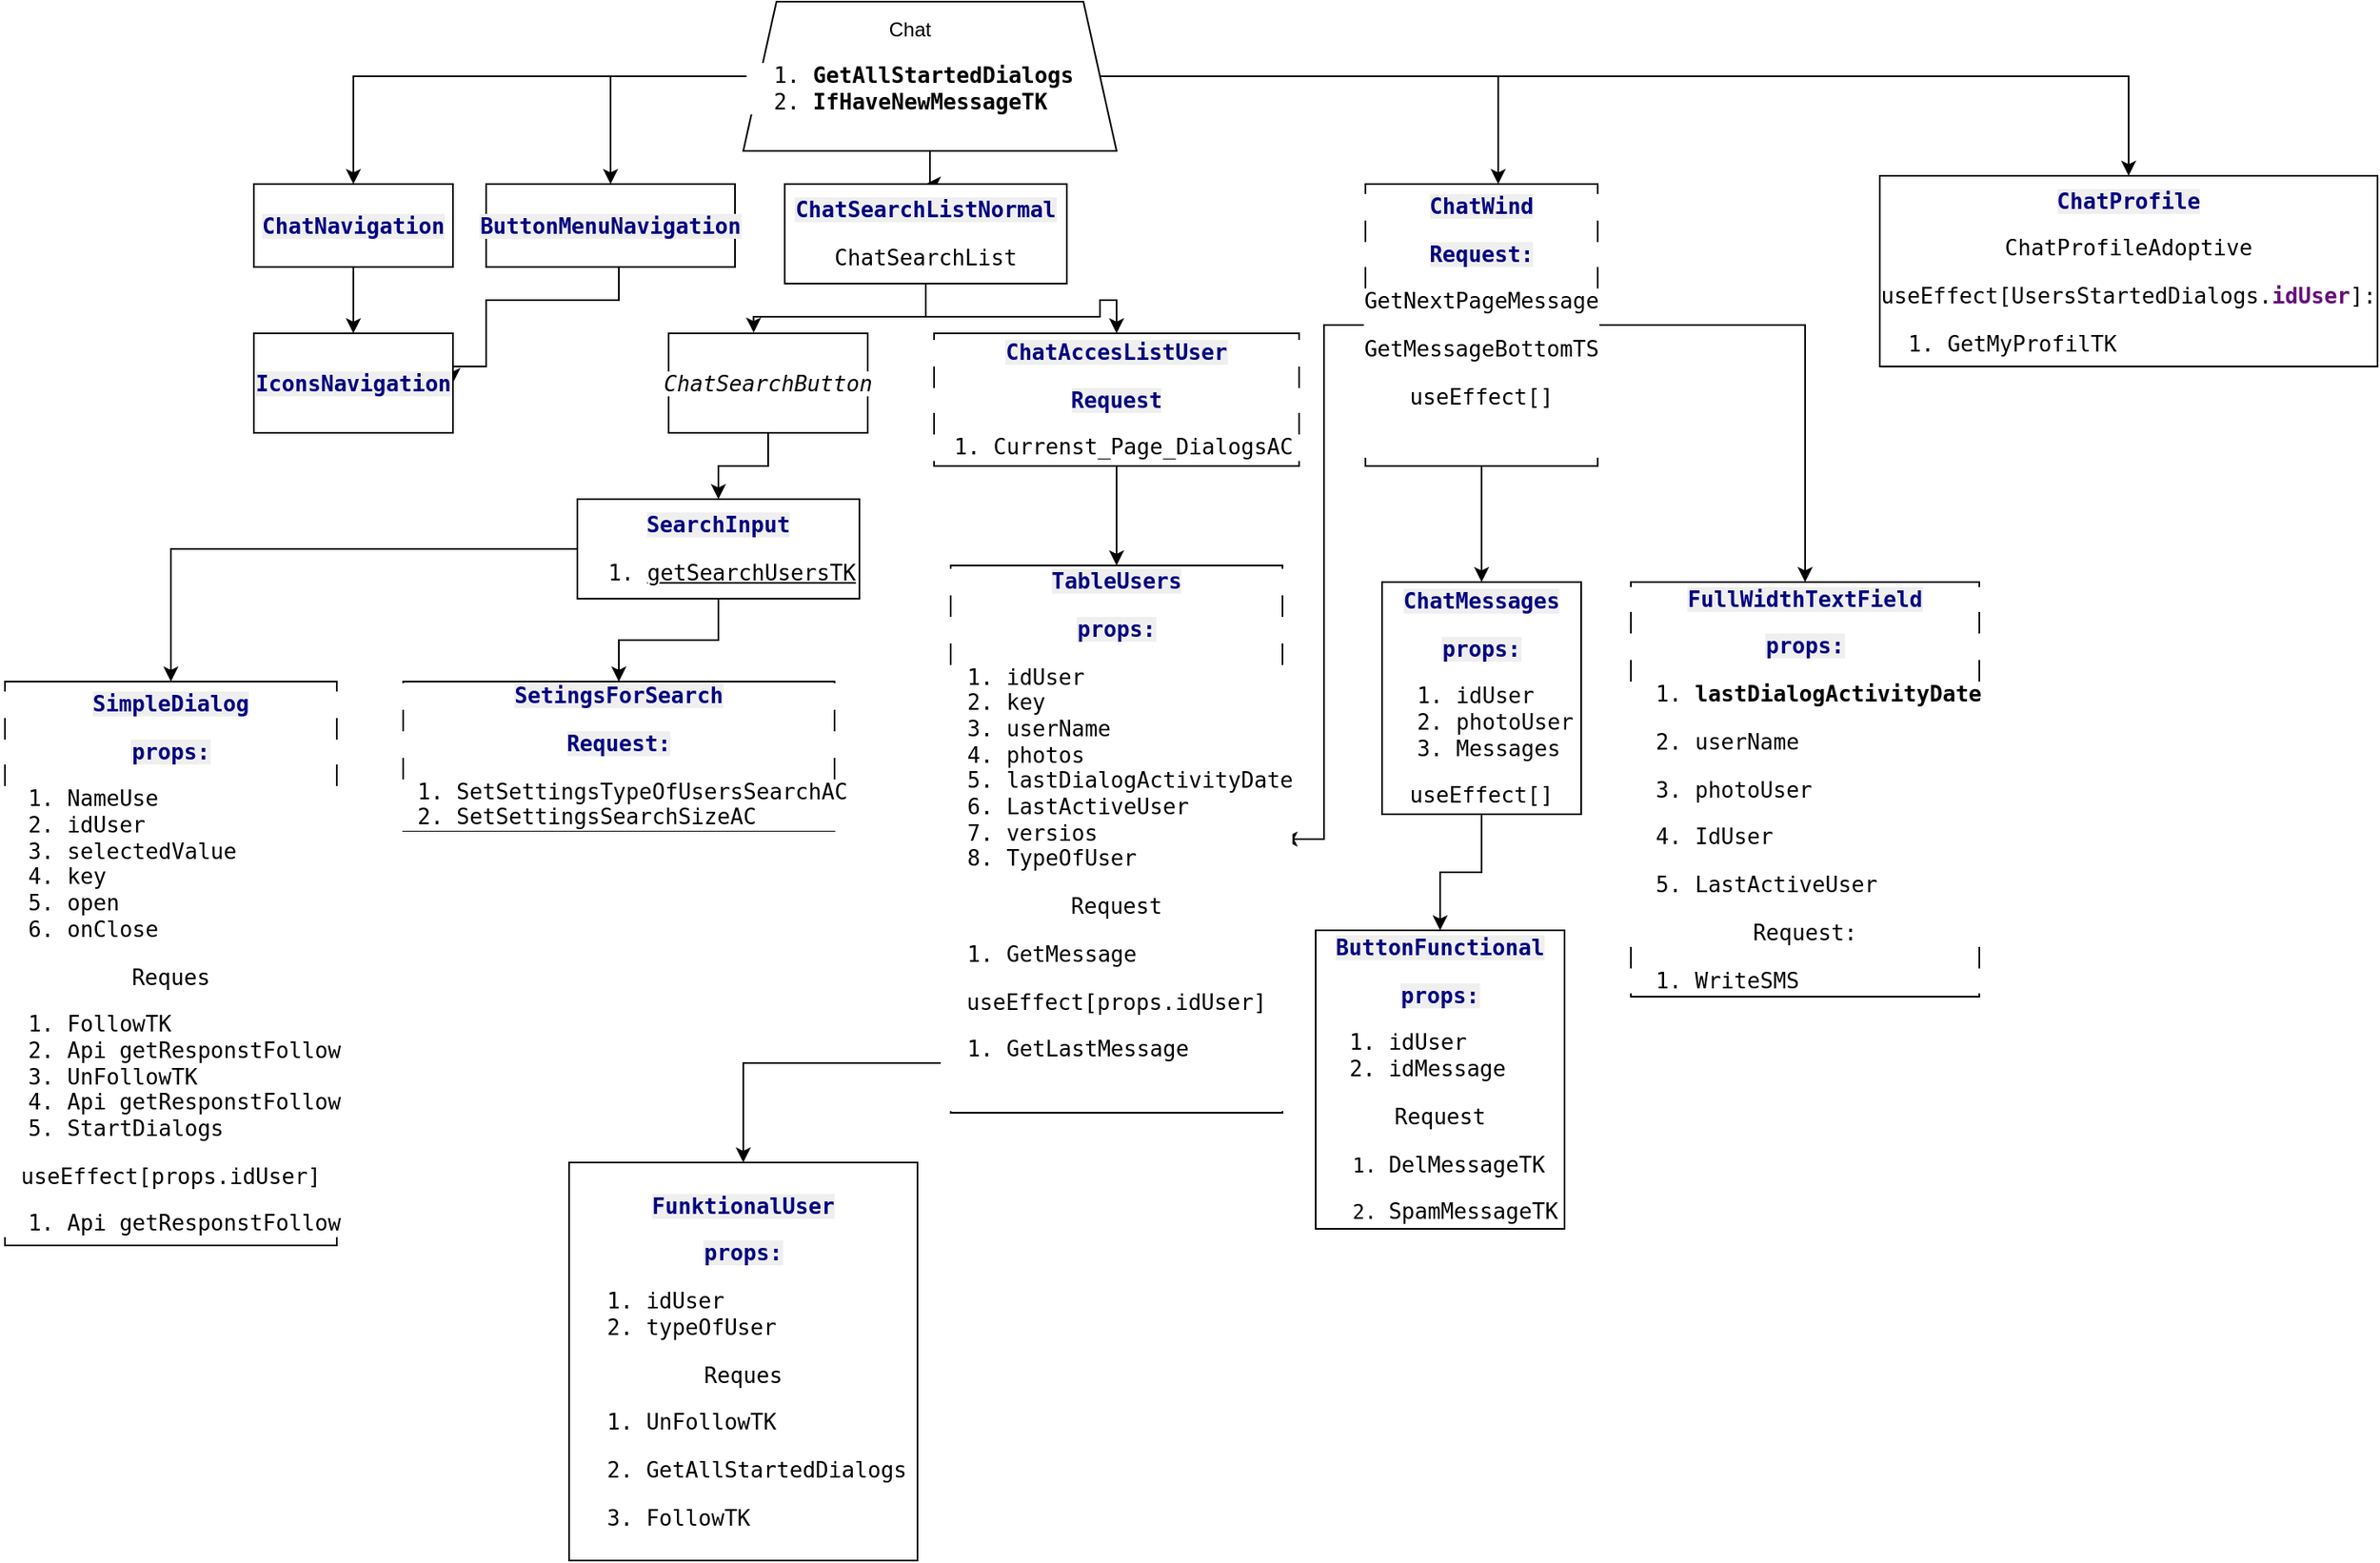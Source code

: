 <mxfile version="21.0.8" type="github"><diagram name="Page-1" id="E1EqeKyKdgdfcU3Eb4Ar"><mxGraphModel dx="2372" dy="825" grid="1" gridSize="10" guides="1" tooltips="1" connect="1" arrows="1" fold="1" page="1" pageScale="1" pageWidth="850" pageHeight="1100" math="0" shadow="0"><root><mxCell id="0"/><mxCell id="1" parent="0"/><mxCell id="vgp3z5RlEEKJQW33sawf-9" style="edgeStyle=orthogonalEdgeStyle;rounded=0;orthogonalLoop=1;jettySize=auto;html=1;" edge="1" parent="1" source="vgp3z5RlEEKJQW33sawf-1" target="vgp3z5RlEEKJQW33sawf-2"><mxGeometry relative="1" as="geometry"/></mxCell><mxCell id="vgp3z5RlEEKJQW33sawf-10" style="edgeStyle=orthogonalEdgeStyle;rounded=0;orthogonalLoop=1;jettySize=auto;html=1;entryX=0.5;entryY=0;entryDx=0;entryDy=0;" edge="1" parent="1" source="vgp3z5RlEEKJQW33sawf-1" target="vgp3z5RlEEKJQW33sawf-3"><mxGeometry relative="1" as="geometry"/></mxCell><mxCell id="vgp3z5RlEEKJQW33sawf-11" style="edgeStyle=orthogonalEdgeStyle;rounded=0;orthogonalLoop=1;jettySize=auto;html=1;" edge="1" parent="1" source="vgp3z5RlEEKJQW33sawf-1" target="vgp3z5RlEEKJQW33sawf-4"><mxGeometry relative="1" as="geometry"/></mxCell><mxCell id="vgp3z5RlEEKJQW33sawf-13" style="edgeStyle=orthogonalEdgeStyle;rounded=0;orthogonalLoop=1;jettySize=auto;html=1;exitX=1;exitY=0.5;exitDx=0;exitDy=0;entryX=0.5;entryY=0;entryDx=0;entryDy=0;" edge="1" parent="1" source="vgp3z5RlEEKJQW33sawf-1" target="vgp3z5RlEEKJQW33sawf-6"><mxGeometry relative="1" as="geometry"/></mxCell><mxCell id="vgp3z5RlEEKJQW33sawf-21" style="edgeStyle=orthogonalEdgeStyle;rounded=0;orthogonalLoop=1;jettySize=auto;html=1;exitX=1;exitY=0.5;exitDx=0;exitDy=0;" edge="1" parent="1" source="vgp3z5RlEEKJQW33sawf-1" target="vgp3z5RlEEKJQW33sawf-5"><mxGeometry relative="1" as="geometry"><Array as="points"><mxPoint x="760" y="55"/></Array></mxGeometry></mxCell><mxCell id="vgp3z5RlEEKJQW33sawf-1" value="&lt;div style=&quot;text-align: center;&quot;&gt;&lt;span style=&quot;background-color: initial;&quot;&gt;Chat&lt;/span&gt;&lt;/div&gt;&lt;pre style=&quot;background-color: rgb(255, 255, 255); font-family: &amp;quot;JetBrains Mono&amp;quot;, monospace; font-size: 9.8pt;&quot;&gt;&lt;ol&gt;&lt;li style=&quot;text-align: center;&quot;&gt;&lt;b&gt;GetAllStartedDialogs&lt;/b&gt;&lt;/li&gt;&lt;li&gt;&lt;b style=&quot;font-size: 9.8pt; white-space: normal;&quot;&gt;IfHaveNewMessageTK&lt;/b&gt;&lt;/li&gt;&lt;/ol&gt;&lt;/pre&gt;" style="shape=trapezoid;perimeter=trapezoidPerimeter;whiteSpace=wrap;html=1;fixedSize=1;align=left;" vertex="1" parent="1"><mxGeometry x="305" y="10" width="225" height="90" as="geometry"/></mxCell><mxCell id="vgp3z5RlEEKJQW33sawf-8" style="edgeStyle=orthogonalEdgeStyle;rounded=0;orthogonalLoop=1;jettySize=auto;html=1;exitX=0.5;exitY=1;exitDx=0;exitDy=0;entryX=0.5;entryY=0;entryDx=0;entryDy=0;" edge="1" parent="1" source="vgp3z5RlEEKJQW33sawf-2" target="vgp3z5RlEEKJQW33sawf-7"><mxGeometry relative="1" as="geometry"/></mxCell><mxCell id="vgp3z5RlEEKJQW33sawf-2" value="&lt;pre style=&quot;background-color:#ffffff;color:#000000;font-family:'JetBrains Mono',monospace;font-size:9.8pt;&quot;&gt;&lt;span style=&quot;color:#000080;background-color:#efefef;font-weight:bold;&quot;&gt;ChatNavigation&lt;/span&gt;&lt;/pre&gt;" style="rounded=0;whiteSpace=wrap;html=1;" vertex="1" parent="1"><mxGeometry x="10" y="120" width="120" height="50" as="geometry"/></mxCell><mxCell id="vgp3z5RlEEKJQW33sawf-15" style="edgeStyle=orthogonalEdgeStyle;rounded=0;orthogonalLoop=1;jettySize=auto;html=1;entryX=1;entryY=0.5;entryDx=0;entryDy=0;" edge="1" parent="1" source="vgp3z5RlEEKJQW33sawf-3" target="vgp3z5RlEEKJQW33sawf-7"><mxGeometry relative="1" as="geometry"><Array as="points"><mxPoint x="230" y="190"/><mxPoint x="150" y="190"/><mxPoint x="150" y="230"/></Array></mxGeometry></mxCell><mxCell id="vgp3z5RlEEKJQW33sawf-3" value="&lt;pre style=&quot;background-color:#ffffff;color:#000000;font-family:'JetBrains Mono',monospace;font-size:9.8pt;&quot;&gt;&lt;span style=&quot;color:#000080;background-color:#efefef;font-weight:bold;&quot;&gt;ButtonMenuNavigation&lt;/span&gt;&lt;/pre&gt;" style="rounded=0;whiteSpace=wrap;html=1;" vertex="1" parent="1"><mxGeometry x="150" y="120" width="150" height="50" as="geometry"/></mxCell><mxCell id="vgp3z5RlEEKJQW33sawf-18" style="edgeStyle=orthogonalEdgeStyle;rounded=0;orthogonalLoop=1;jettySize=auto;html=1;entryX=0.427;entryY=-0.007;entryDx=0;entryDy=0;entryPerimeter=0;" edge="1" parent="1" source="vgp3z5RlEEKJQW33sawf-4" target="vgp3z5RlEEKJQW33sawf-16"><mxGeometry relative="1" as="geometry"/></mxCell><mxCell id="vgp3z5RlEEKJQW33sawf-27" style="edgeStyle=orthogonalEdgeStyle;rounded=0;orthogonalLoop=1;jettySize=auto;html=1;" edge="1" parent="1" source="vgp3z5RlEEKJQW33sawf-4" target="vgp3z5RlEEKJQW33sawf-26"><mxGeometry relative="1" as="geometry"/></mxCell><mxCell id="vgp3z5RlEEKJQW33sawf-4" value="&lt;pre style=&quot;background-color:#ffffff;color:#000000;font-family:'JetBrains Mono',monospace;font-size:9.8pt;&quot;&gt;&lt;span style=&quot;color:#000080;background-color:#efefef;font-weight:bold;&quot;&gt;ChatSearchListNormal&lt;/span&gt;&lt;/pre&gt;&lt;pre style=&quot;background-color:#ffffff;color:#000000;font-family:'JetBrains Mono',monospace;font-size:9.8pt;&quot;&gt;&lt;pre style=&quot;font-family: &amp;quot;JetBrains Mono&amp;quot;, monospace; font-size: 9.8pt;&quot;&gt;ChatSearchList&lt;/pre&gt;&lt;/pre&gt;" style="rounded=0;whiteSpace=wrap;html=1;" vertex="1" parent="1"><mxGeometry x="330" y="120" width="170" height="60" as="geometry"/></mxCell><mxCell id="vgp3z5RlEEKJQW33sawf-33" style="edgeStyle=orthogonalEdgeStyle;rounded=0;orthogonalLoop=1;jettySize=auto;html=1;entryX=1;entryY=0.5;entryDx=0;entryDy=0;" edge="1" parent="1" source="vgp3z5RlEEKJQW33sawf-5" target="vgp3z5RlEEKJQW33sawf-28"><mxGeometry relative="1" as="geometry"/></mxCell><mxCell id="vgp3z5RlEEKJQW33sawf-37" style="edgeStyle=orthogonalEdgeStyle;rounded=0;orthogonalLoop=1;jettySize=auto;html=1;entryX=0.5;entryY=0;entryDx=0;entryDy=0;" edge="1" parent="1" source="vgp3z5RlEEKJQW33sawf-5" target="vgp3z5RlEEKJQW33sawf-34"><mxGeometry relative="1" as="geometry"/></mxCell><mxCell id="vgp3z5RlEEKJQW33sawf-39" style="edgeStyle=orthogonalEdgeStyle;rounded=0;orthogonalLoop=1;jettySize=auto;html=1;" edge="1" parent="1" source="vgp3z5RlEEKJQW33sawf-5" target="vgp3z5RlEEKJQW33sawf-38"><mxGeometry relative="1" as="geometry"/></mxCell><mxCell id="vgp3z5RlEEKJQW33sawf-5" value="&lt;pre style=&quot;background-color:#ffffff;color:#000000;font-family:'JetBrains Mono',monospace;font-size:9.8pt;&quot;&gt;&lt;span style=&quot;color:#000080;background-color:#efefef;font-weight:bold;&quot;&gt;ChatWind&lt;/span&gt;&lt;/pre&gt;&lt;pre style=&quot;background-color:#ffffff;color:#000000;font-family:'JetBrains Mono',monospace;font-size:9.8pt;&quot;&gt;&lt;span style=&quot;color:#000080;background-color:#efefef;font-weight:bold;&quot;&gt;Request:&lt;/span&gt;&lt;/pre&gt;&lt;pre style=&quot;background-color:#ffffff;color:#000000;font-family:'JetBrains Mono',monospace;font-size:9.8pt;&quot;&gt;&lt;pre style=&quot;font-family: &amp;quot;JetBrains Mono&amp;quot;, monospace; font-size: 9.8pt;&quot;&gt;GetNextPageMessage&lt;/pre&gt;&lt;pre style=&quot;font-family: &amp;quot;JetBrains Mono&amp;quot;, monospace; font-size: 9.8pt;&quot;&gt;GetMessageBottomTS&lt;/pre&gt;&lt;pre style=&quot;font-family: &amp;quot;JetBrains Mono&amp;quot;, monospace; font-size: 9.8pt;&quot;&gt;useEffect[]&lt;/pre&gt;&lt;pre style=&quot;font-family: &amp;quot;JetBrains Mono&amp;quot;, monospace; font-size: 9.8pt;&quot;&gt;&lt;br&gt;&lt;/pre&gt;&lt;/pre&gt;" style="rounded=0;whiteSpace=wrap;html=1;" vertex="1" parent="1"><mxGeometry x="680" y="120" width="140" height="170" as="geometry"/></mxCell><mxCell id="vgp3z5RlEEKJQW33sawf-6" value="&lt;pre style=&quot;background-color:#ffffff;color:#000000;font-family:'JetBrains Mono',monospace;font-size:9.8pt;&quot;&gt;&lt;span style=&quot;color:#000080;background-color:#efefef;font-weight:bold;&quot;&gt;ChatProfile&lt;/span&gt;&lt;/pre&gt;&lt;pre style=&quot;background-color:#ffffff;color:#000000;font-family:'JetBrains Mono',monospace;font-size:9.8pt;&quot;&gt;&lt;pre style=&quot;font-family: &amp;quot;JetBrains Mono&amp;quot;, monospace; font-size: 9.8pt;&quot;&gt;ChatProfileAdoptive&lt;/pre&gt;&lt;pre style=&quot;font-family: &amp;quot;JetBrains Mono&amp;quot;, monospace; font-size: 9.8pt;&quot;&gt;useEffect[UsersStartedDialogs.&lt;span style=&quot;font-size: 9.8pt; color: rgb(102, 14, 122); font-weight: bold;&quot;&gt;idUser&lt;/span&gt;]&lt;span style=&quot;font-size: 9.8pt;&quot;&gt;:&lt;/span&gt;&lt;/pre&gt;&lt;pre style=&quot;text-align: left; font-family: &amp;quot;JetBrains Mono&amp;quot;, monospace; font-size: 9.8pt;&quot;&gt;&lt;ol&gt;&lt;li&gt;&lt;pre style=&quot;font-family: &amp;quot;JetBrains Mono&amp;quot;, monospace; font-size: 9.8pt;&quot;&gt;GetMyProfilTK&lt;/pre&gt;&lt;/li&gt;&lt;/ol&gt;&lt;/pre&gt;&lt;/pre&gt;" style="rounded=0;whiteSpace=wrap;html=1;" vertex="1" parent="1"><mxGeometry x="990" y="115" width="300" height="115" as="geometry"/></mxCell><mxCell id="vgp3z5RlEEKJQW33sawf-7" value="&lt;pre style=&quot;background-color:#ffffff;color:#000000;font-family:'JetBrains Mono',monospace;font-size:9.8pt;&quot;&gt;&lt;span style=&quot;color:#000080;background-color:#efefef;font-weight:bold;&quot;&gt;IconsNavigation&lt;/span&gt;&lt;/pre&gt;" style="rounded=0;whiteSpace=wrap;html=1;" vertex="1" parent="1"><mxGeometry x="10" y="210" width="120" height="60" as="geometry"/></mxCell><mxCell id="vgp3z5RlEEKJQW33sawf-19" style="edgeStyle=orthogonalEdgeStyle;rounded=0;orthogonalLoop=1;jettySize=auto;html=1;entryX=0.5;entryY=0;entryDx=0;entryDy=0;" edge="1" parent="1" source="vgp3z5RlEEKJQW33sawf-16" target="vgp3z5RlEEKJQW33sawf-17"><mxGeometry relative="1" as="geometry"/></mxCell><mxCell id="vgp3z5RlEEKJQW33sawf-16" value="&lt;pre style=&quot;background-color:#ffffff;color:#000000;font-family:'JetBrains Mono',monospace;font-size:9.8pt;&quot;&gt;&lt;span style=&quot;font-style:italic;&quot;&gt;ChatSearchButton&lt;/span&gt;&lt;/pre&gt;" style="rounded=0;whiteSpace=wrap;html=1;" vertex="1" parent="1"><mxGeometry x="260" y="210" width="120" height="60" as="geometry"/></mxCell><mxCell id="vgp3z5RlEEKJQW33sawf-24" style="edgeStyle=orthogonalEdgeStyle;rounded=0;orthogonalLoop=1;jettySize=auto;html=1;entryX=0.5;entryY=0;entryDx=0;entryDy=0;" edge="1" parent="1" source="vgp3z5RlEEKJQW33sawf-17" target="vgp3z5RlEEKJQW33sawf-22"><mxGeometry relative="1" as="geometry"/></mxCell><mxCell id="vgp3z5RlEEKJQW33sawf-25" style="edgeStyle=orthogonalEdgeStyle;rounded=0;orthogonalLoop=1;jettySize=auto;html=1;entryX=0.5;entryY=0;entryDx=0;entryDy=0;" edge="1" parent="1" source="vgp3z5RlEEKJQW33sawf-17" target="vgp3z5RlEEKJQW33sawf-23"><mxGeometry relative="1" as="geometry"/></mxCell><mxCell id="vgp3z5RlEEKJQW33sawf-17" value="&lt;pre style=&quot;background-color:#ffffff;color:#000000;font-family:'JetBrains Mono',monospace;font-size:9.8pt;&quot;&gt;&lt;span style=&quot;color:#000080;background-color:#efefef;font-weight:bold;&quot;&gt;SearchInput&lt;/span&gt;&lt;/pre&gt;&lt;pre style=&quot;background-color:#ffffff;color:#000000;font-family:'JetBrains Mono',monospace;font-size:9.8pt;&quot;&gt;&lt;pre style=&quot;font-family: &amp;quot;JetBrains Mono&amp;quot;, monospace; font-size: 9.8pt;&quot;&gt;&lt;ol&gt;&lt;li&gt;&lt;u&gt;getSearchUsersTK&lt;/u&gt;&lt;/li&gt;&lt;/ol&gt;&lt;/pre&gt;&lt;/pre&gt;" style="rounded=0;whiteSpace=wrap;html=1;" vertex="1" parent="1"><mxGeometry x="205" y="310" width="170" height="60" as="geometry"/></mxCell><mxCell id="vgp3z5RlEEKJQW33sawf-22" value="&lt;pre style=&quot;background-color:#ffffff;color:#000000;font-family:'JetBrains Mono',monospace;font-size:9.8pt;&quot;&gt;&lt;span style=&quot;color:#000080;background-color:#efefef;font-weight:bold;&quot;&gt;SimpleDialog&lt;/span&gt;&lt;/pre&gt;&lt;pre style=&quot;background-color:#ffffff;color:#000000;font-family:'JetBrains Mono',monospace;font-size:9.8pt;&quot;&gt;&lt;span style=&quot;color:#000080;background-color:#efefef;font-weight:bold;&quot;&gt;props:&lt;/span&gt;&lt;/pre&gt;&lt;pre style=&quot;background-color: rgb(255, 255, 255);&quot;&gt;&lt;pre style=&quot;&quot;&gt;&lt;ol style=&quot;color: rgb(0, 0, 0); font-family: &amp;quot;JetBrains Mono&amp;quot;, monospace; font-size: 9.8pt;&quot;&gt;&lt;li style=&quot;text-align: left;&quot;&gt;NameUse&lt;/li&gt;&lt;li style=&quot;text-align: left;&quot;&gt;idUser&lt;/li&gt;&lt;li style=&quot;text-align: left;&quot;&gt;selectedValue&lt;/li&gt;&lt;li style=&quot;text-align: left;&quot;&gt;key&lt;/li&gt;&lt;li style=&quot;text-align: left;&quot;&gt;open&lt;/li&gt;&lt;li style=&quot;text-align: left;&quot;&gt;onClose&lt;/li&gt;&lt;/ol&gt;&lt;font face=&quot;JetBrains Mono, monospace&quot;&gt;&lt;span style=&quot;font-size: 13.067px;&quot;&gt;Reques&lt;/span&gt;&lt;/font&gt;&lt;/pre&gt;&lt;pre style=&quot;&quot;&gt;&lt;pre style=&quot;font-family: &amp;quot;JetBrains Mono&amp;quot;, monospace; font-size: 9.8pt;&quot;&gt;&lt;ol&gt;&lt;li style=&quot;text-align: left;&quot;&gt;FollowTK&lt;/li&gt;&lt;li style=&quot;text-align: left;&quot;&gt;Api getResponstFollow&lt;/li&gt;&lt;li style=&quot;text-align: left;&quot;&gt;UnFollowTK&lt;/li&gt;&lt;li style=&quot;text-align: left;&quot;&gt;Api getResponstFollow&lt;/li&gt;&lt;li style=&quot;text-align: left;&quot;&gt;StartDialogs&lt;/li&gt;&lt;/ol&gt;useEffect[props.idUser]&lt;/pre&gt;&lt;pre style=&quot;font-family: &amp;quot;JetBrains Mono&amp;quot;, monospace; font-size: 9.8pt;&quot;&gt;&lt;ol&gt;&lt;li style=&quot;text-align: left;&quot;&gt;&lt;pre style=&quot;font-family: &amp;quot;JetBrains Mono&amp;quot;, monospace; font-size: 9.8pt;&quot;&gt;Api getResponstFollow&lt;/pre&gt;&lt;/li&gt;&lt;/ol&gt;&lt;/pre&gt;&lt;/pre&gt;&lt;/pre&gt;" style="rounded=0;whiteSpace=wrap;html=1;" vertex="1" parent="1"><mxGeometry x="-140" y="420" width="200" height="340" as="geometry"/></mxCell><mxCell id="vgp3z5RlEEKJQW33sawf-23" value="&lt;pre style=&quot;background-color:#ffffff;color:#000000;font-family:'JetBrains Mono',monospace;font-size:9.8pt;&quot;&gt;&lt;span style=&quot;color:#000080;background-color:#efefef;font-weight:bold;&quot;&gt;SetingsForSearch&lt;/span&gt;&lt;/pre&gt;&lt;pre style=&quot;background-color:#ffffff;color:#000000;font-family:'JetBrains Mono',monospace;font-size:9.8pt;&quot;&gt;&lt;span style=&quot;color:#000080;background-color:#efefef;font-weight:bold;&quot;&gt;Request:&lt;/span&gt;&lt;/pre&gt;&lt;pre style=&quot;background-color:#ffffff;color:#000000;font-family:'JetBrains Mono',monospace;font-size:9.8pt;&quot;&gt;&lt;pre style=&quot;text-align: left; font-family: &amp;quot;JetBrains Mono&amp;quot;, monospace; font-size: 9.8pt;&quot;&gt;&lt;ol&gt;&lt;li&gt;SetSettingsTypeOfUsersSearchAC&lt;/li&gt;&lt;li&gt;SetSettingsSearchSizeAC&lt;/li&gt;&lt;/ol&gt;&lt;/pre&gt;&lt;/pre&gt;" style="rounded=0;whiteSpace=wrap;html=1;" vertex="1" parent="1"><mxGeometry x="100" y="420" width="260" height="90" as="geometry"/></mxCell><mxCell id="vgp3z5RlEEKJQW33sawf-29" style="edgeStyle=orthogonalEdgeStyle;rounded=0;orthogonalLoop=1;jettySize=auto;html=1;entryX=0.5;entryY=0;entryDx=0;entryDy=0;" edge="1" parent="1" source="vgp3z5RlEEKJQW33sawf-26" target="vgp3z5RlEEKJQW33sawf-28"><mxGeometry relative="1" as="geometry"/></mxCell><mxCell id="vgp3z5RlEEKJQW33sawf-26" value="&lt;pre style=&quot;background-color:#ffffff;color:#000000;font-family:'JetBrains Mono',monospace;font-size:9.8pt;&quot;&gt;&lt;span style=&quot;color:#000080;background-color:#efefef;font-weight:bold;&quot;&gt;ChatAccesListUser&lt;/span&gt;&lt;/pre&gt;&lt;pre style=&quot;background-color:#ffffff;color:#000000;font-family:'JetBrains Mono',monospace;font-size:9.8pt;&quot;&gt;&lt;span style=&quot;color:#000080;background-color:#efefef;font-weight:bold;&quot;&gt;Request&lt;/span&gt;&lt;/pre&gt;&lt;pre style=&quot;background-color:#ffffff;color:#000000;font-family:'JetBrains Mono',monospace;font-size:9.8pt;&quot;&gt;&lt;pre style=&quot;font-family: &amp;quot;JetBrains Mono&amp;quot;, monospace; font-size: 9.8pt;&quot;&gt;&lt;ol&gt;&lt;li&gt;Currenst_Page_DialogsAC&lt;span style=&quot;white-space: pre;&quot;&gt;&#9;&lt;/span&gt;&lt;/li&gt;&lt;/ol&gt;&lt;/pre&gt;&lt;/pre&gt;" style="rounded=0;whiteSpace=wrap;html=1;" vertex="1" parent="1"><mxGeometry x="420" y="210" width="220" height="80" as="geometry"/></mxCell><mxCell id="vgp3z5RlEEKJQW33sawf-31" style="edgeStyle=orthogonalEdgeStyle;rounded=0;orthogonalLoop=1;jettySize=auto;html=1;" edge="1" parent="1" source="vgp3z5RlEEKJQW33sawf-28" target="vgp3z5RlEEKJQW33sawf-30"><mxGeometry relative="1" as="geometry"><Array as="points"><mxPoint x="305" y="650"/></Array></mxGeometry></mxCell><mxCell id="vgp3z5RlEEKJQW33sawf-28" value="&lt;pre style=&quot;background-color:#ffffff;color:#000000;font-family:'JetBrains Mono',monospace;font-size:9.8pt;&quot;&gt;&lt;span style=&quot;color:#000080;background-color:#efefef;font-weight:bold;&quot;&gt;TableUsers&lt;/span&gt;&lt;/pre&gt;&lt;pre style=&quot;background-color:#ffffff;color:#000000;font-family:'JetBrains Mono',monospace;font-size:9.8pt;&quot;&gt;&lt;span style=&quot;color:#000080;background-color:#efefef;font-weight:bold;&quot;&gt;props:&lt;/span&gt;&lt;/pre&gt;&lt;pre style=&quot;background-color: rgb(255, 255, 255);&quot;&gt;&lt;pre style=&quot;&quot;&gt;&lt;ol style=&quot;color: rgb(0, 0, 0); font-family: &amp;quot;JetBrains Mono&amp;quot;, monospace; font-size: 9.8pt;&quot;&gt;&lt;li style=&quot;text-align: left;&quot;&gt;idUser&lt;/li&gt;&lt;li style=&quot;text-align: left;&quot;&gt;key&lt;/li&gt;&lt;li style=&quot;text-align: left;&quot;&gt;userName&lt;/li&gt;&lt;li style=&quot;text-align: left;&quot;&gt;photos&lt;/li&gt;&lt;li style=&quot;text-align: left;&quot;&gt;lastDialogActivityDate&lt;/li&gt;&lt;li style=&quot;text-align: left;&quot;&gt;LastActiveUser&lt;/li&gt;&lt;li style=&quot;text-align: left;&quot;&gt;versios&lt;/li&gt;&lt;li style=&quot;text-align: left;&quot;&gt;TypeOfUser&lt;/li&gt;&lt;/ol&gt;&lt;font face=&quot;JetBrains Mono, monospace&quot;&gt;&lt;span style=&quot;font-size: 9.8pt;&quot;&gt;Request&lt;br&gt;&lt;/span&gt;&lt;/font&gt;&lt;ol style=&quot;color: rgb(0, 0, 0); font-family: &amp;quot;JetBrains Mono&amp;quot;, monospace; font-size: 9.8pt;&quot;&gt;&lt;li style=&quot;text-align: left;&quot;&gt;&lt;pre style=&quot;font-family: &amp;quot;JetBrains Mono&amp;quot;, monospace; font-size: 9.8pt;&quot;&gt;GetMessage&lt;/pre&gt;&lt;/li&gt;&lt;/ol&gt;&lt;pre style=&quot;font-family: &amp;quot;JetBrains Mono&amp;quot;, monospace; font-size: 9.8pt;&quot;&gt;useEffect[props.idUser&lt;span style=&quot;font-size: 9.8pt;&quot;&gt;]&lt;/span&gt;&lt;/pre&gt;&lt;pre style=&quot;font-family: &amp;quot;JetBrains Mono&amp;quot;, monospace; font-size: 9.8pt;&quot;&gt;&lt;ol&gt;&lt;li style=&quot;text-align: left;&quot;&gt;GetLastMessage&lt;/li&gt;&lt;/ol&gt;&lt;/pre&gt;&lt;pre style=&quot;font-family: &amp;quot;JetBrains Mono&amp;quot;, monospace; font-size: 9.8pt;&quot;&gt;&lt;span style=&quot;font-size: 9.8pt;&quot;&gt;&lt;br&gt;&lt;/span&gt;&lt;/pre&gt;&lt;/pre&gt;&lt;/pre&gt;" style="rounded=0;whiteSpace=wrap;html=1;" vertex="1" parent="1"><mxGeometry x="430" y="350" width="200" height="330" as="geometry"/></mxCell><mxCell id="vgp3z5RlEEKJQW33sawf-30" value="&lt;pre style=&quot;background-color:#ffffff;color:#000000;font-family:'JetBrains Mono',monospace;font-size:9.8pt;&quot;&gt;&lt;span style=&quot;color:#000080;background-color:#efefef;font-weight:bold;&quot;&gt;FunktionalUser&lt;/span&gt;&lt;/pre&gt;&lt;pre style=&quot;background-color:#ffffff;color:#000000;font-family:'JetBrains Mono',monospace;font-size:9.8pt;&quot;&gt;&lt;span style=&quot;color:#000080;background-color:#efefef;font-weight:bold;&quot;&gt;props:&lt;/span&gt;&lt;/pre&gt;&lt;pre style=&quot;background-color:#ffffff;color:#000000;font-family:'JetBrains Mono',monospace;font-size:9.8pt;&quot;&gt;&lt;pre style=&quot;font-family: &amp;quot;JetBrains Mono&amp;quot;, monospace; font-size: 9.8pt;&quot;&gt;&lt;ol&gt;&lt;li style=&quot;text-align: left;&quot;&gt;idUser&lt;/li&gt;&lt;li style=&quot;text-align: left;&quot;&gt;typeOfUser&lt;/li&gt;&lt;/ol&gt;Reques&lt;/pre&gt;&lt;pre style=&quot;font-family: &amp;quot;JetBrains Mono&amp;quot;, monospace; font-size: 9.8pt;&quot;&gt;&lt;ol&gt;&lt;li style=&quot;text-align: left;&quot;&gt;&lt;pre style=&quot;font-family: &amp;quot;JetBrains Mono&amp;quot;, monospace; font-size: 9.8pt;&quot;&gt;UnFollowTK&lt;/pre&gt;&lt;/li&gt;&lt;li style=&quot;text-align: left;&quot;&gt;&lt;pre style=&quot;font-family: &amp;quot;JetBrains Mono&amp;quot;, monospace; font-size: 9.8pt;&quot;&gt;GetAllStartedDialogs&lt;/pre&gt;&lt;/li&gt;&lt;li style=&quot;text-align: left;&quot;&gt;&lt;pre style=&quot;font-family: &amp;quot;JetBrains Mono&amp;quot;, monospace; font-size: 9.8pt;&quot;&gt;FollowTK&lt;/pre&gt;&lt;/li&gt;&lt;/ol&gt;&lt;/pre&gt;&lt;/pre&gt;" style="rounded=0;whiteSpace=wrap;html=1;" vertex="1" parent="1"><mxGeometry x="200" y="710" width="210" height="240" as="geometry"/></mxCell><mxCell id="vgp3z5RlEEKJQW33sawf-36" style="edgeStyle=orthogonalEdgeStyle;rounded=0;orthogonalLoop=1;jettySize=auto;html=1;" edge="1" parent="1" source="vgp3z5RlEEKJQW33sawf-34" target="vgp3z5RlEEKJQW33sawf-35"><mxGeometry relative="1" as="geometry"/></mxCell><mxCell id="vgp3z5RlEEKJQW33sawf-34" value="&lt;pre style=&quot;background-color:#ffffff;color:#000000;font-family:'JetBrains Mono',monospace;font-size:9.8pt;&quot;&gt;&lt;span style=&quot;color:#000080;background-color:#efefef;font-weight:bold;&quot;&gt;ChatMessages&lt;/span&gt;&lt;/pre&gt;&lt;pre style=&quot;background-color:#ffffff;color:#000000;font-family:'JetBrains Mono',monospace;font-size:9.8pt;&quot;&gt;&lt;span style=&quot;color:#000080;background-color:#efefef;font-weight:bold;&quot;&gt;props:&lt;/span&gt;&lt;/pre&gt;&lt;pre style=&quot;background-color:#ffffff;color:#000000;font-family:'JetBrains Mono',monospace;font-size:9.8pt;&quot;&gt;&lt;pre style=&quot;font-family: &amp;quot;JetBrains Mono&amp;quot;, monospace; font-size: 9.8pt;&quot;&gt;&lt;ol&gt;&lt;li style=&quot;text-align: left;&quot;&gt;idUser&lt;/li&gt;&lt;li style=&quot;text-align: left;&quot;&gt;photoUser&lt;/li&gt;&lt;li style=&quot;text-align: left;&quot;&gt;Messages&lt;/li&gt;&lt;/ol&gt;&lt;div style=&quot;&quot;&gt;&lt;span style=&quot;font-size: 9.8pt; white-space: normal;&quot;&gt;useEffect[]&lt;/span&gt;&lt;/div&gt;&lt;/pre&gt;&lt;/pre&gt;" style="rounded=0;whiteSpace=wrap;html=1;" vertex="1" parent="1"><mxGeometry x="690" y="360" width="120" height="140" as="geometry"/></mxCell><mxCell id="vgp3z5RlEEKJQW33sawf-35" value="&lt;pre style=&quot;background-color:#ffffff;color:#000000;font-family:'JetBrains Mono',monospace;font-size:9.8pt;&quot;&gt;&lt;span style=&quot;color:#000080;background-color:#efefef;font-weight:bold;&quot;&gt;ButtonFunctional&lt;/span&gt;&lt;/pre&gt;&lt;pre style=&quot;background-color:#ffffff;color:#000000;font-family:'JetBrains Mono',monospace;font-size:9.8pt;&quot;&gt;&lt;span style=&quot;color:#000080;background-color:#efefef;font-weight:bold;&quot;&gt;props:&lt;/span&gt;&lt;/pre&gt;&lt;pre style=&quot;background-color: rgb(255, 255, 255);&quot;&gt;&lt;pre style=&quot;&quot;&gt;&lt;ol style=&quot;color: rgb(0, 0, 0); font-family: &amp;quot;JetBrains Mono&amp;quot;, monospace; font-size: 9.8pt;&quot;&gt;&lt;li style=&quot;text-align: left;&quot;&gt;idUser&lt;/li&gt;&lt;li style=&quot;text-align: left;&quot;&gt;idMessage&lt;/li&gt;&lt;/ol&gt;&lt;font face=&quot;JetBrains Mono, monospace&quot;&gt;&lt;span style=&quot;font-size: 13.067px;&quot;&gt;Request&lt;/span&gt;&lt;/font&gt;&lt;/pre&gt;&lt;pre style=&quot;&quot;&gt;&lt;ol&gt;&lt;li style=&quot;text-align: left;&quot;&gt;&lt;font face=&quot;JetBrains Mono, monospace&quot;&gt;&lt;span style=&quot;font-size: 13.067px;&quot;&gt;&lt;pre style=&quot;font-family: &amp;quot;JetBrains Mono&amp;quot;, monospace; font-size: 9.8pt;&quot;&gt;DelMessageTK&lt;/pre&gt;&lt;/span&gt;&lt;/font&gt;&lt;/li&gt;&lt;li style=&quot;text-align: left;&quot;&gt;&lt;pre style=&quot;font-family: &amp;quot;JetBrains Mono&amp;quot;, monospace; font-size: 9.8pt;&quot;&gt;SpamMessageTK&lt;/pre&gt;&lt;/li&gt;&lt;/ol&gt;&lt;/pre&gt;&lt;/pre&gt;" style="rounded=0;whiteSpace=wrap;html=1;" vertex="1" parent="1"><mxGeometry x="650" y="570" width="150" height="180" as="geometry"/></mxCell><mxCell id="vgp3z5RlEEKJQW33sawf-38" value="&lt;pre style=&quot;background-color:#ffffff;color:#000000;font-family:'JetBrains Mono',monospace;font-size:9.8pt;&quot;&gt;&lt;span style=&quot;color:#000080;background-color:#efefef;font-weight:bold;&quot;&gt;FullWidthTextField&lt;/span&gt;&lt;/pre&gt;&lt;pre style=&quot;background-color:#ffffff;color:#000000;font-family:'JetBrains Mono',monospace;font-size:9.8pt;&quot;&gt;&lt;span style=&quot;color:#000080;background-color:#efefef;font-weight:bold;&quot;&gt;props:&lt;/span&gt;&lt;/pre&gt;&lt;pre style=&quot;background-color: rgb(255, 255, 255);&quot;&gt;&lt;ol style=&quot;color: rgb(0, 0, 0); font-family: &amp;quot;JetBrains Mono&amp;quot;, monospace; font-size: 9.8pt;&quot;&gt;&lt;li style=&quot;text-align: left;&quot;&gt;&lt;span style=&quot;color:#000080;background-color:#efefef;font-weight:bold;&quot;&gt;&lt;pre style=&quot;background-color:#ffffff;color:#000000;font-family:'JetBrains Mono',monospace;font-size:9.8pt;&quot;&gt;lastDialogActivityDate&lt;/pre&gt;&lt;/span&gt;&lt;/li&gt;&lt;li style=&quot;text-align: left;&quot;&gt;&lt;pre style=&quot;background-color:#ffffff;color:#000000;font-family:'JetBrains Mono',monospace;font-size:9.8pt;&quot;&gt;&lt;pre style=&quot;font-family: &amp;quot;JetBrains Mono&amp;quot;, monospace; font-size: 9.8pt;&quot;&gt;userName&lt;/pre&gt;&lt;/pre&gt;&lt;/li&gt;&lt;li style=&quot;text-align: left;&quot;&gt;&lt;pre style=&quot;font-family: &amp;quot;JetBrains Mono&amp;quot;, monospace; font-size: 9.8pt;&quot;&gt;photoUser&lt;/pre&gt;&lt;/li&gt;&lt;li style=&quot;text-align: left;&quot;&gt;IdUser&lt;/li&gt;&lt;li style=&quot;text-align: left;&quot;&gt;&lt;pre style=&quot;font-family: &amp;quot;JetBrains Mono&amp;quot;, monospace; font-size: 9.8pt;&quot;&gt;LastActiveUser&lt;/pre&gt;&lt;/li&gt;&lt;/ol&gt;&lt;font face=&quot;JetBrains Mono, monospace&quot;&gt;&lt;span style=&quot;font-size: 13.067px;&quot;&gt;Request:&lt;/span&gt;&lt;/font&gt;&lt;/pre&gt;&lt;pre style=&quot;background-color: rgb(255, 255, 255);&quot;&gt;&lt;pre style=&quot;font-family: &amp;quot;JetBrains Mono&amp;quot;, monospace; font-size: 9.8pt;&quot;&gt;&lt;ol&gt;&lt;li style=&quot;text-align: left;&quot;&gt;WriteSMS&lt;/li&gt;&lt;/ol&gt;&lt;/pre&gt;&lt;/pre&gt;" style="rounded=0;whiteSpace=wrap;html=1;" vertex="1" parent="1"><mxGeometry x="840" y="360" width="210" height="250" as="geometry"/></mxCell></root></mxGraphModel></diagram></mxfile>